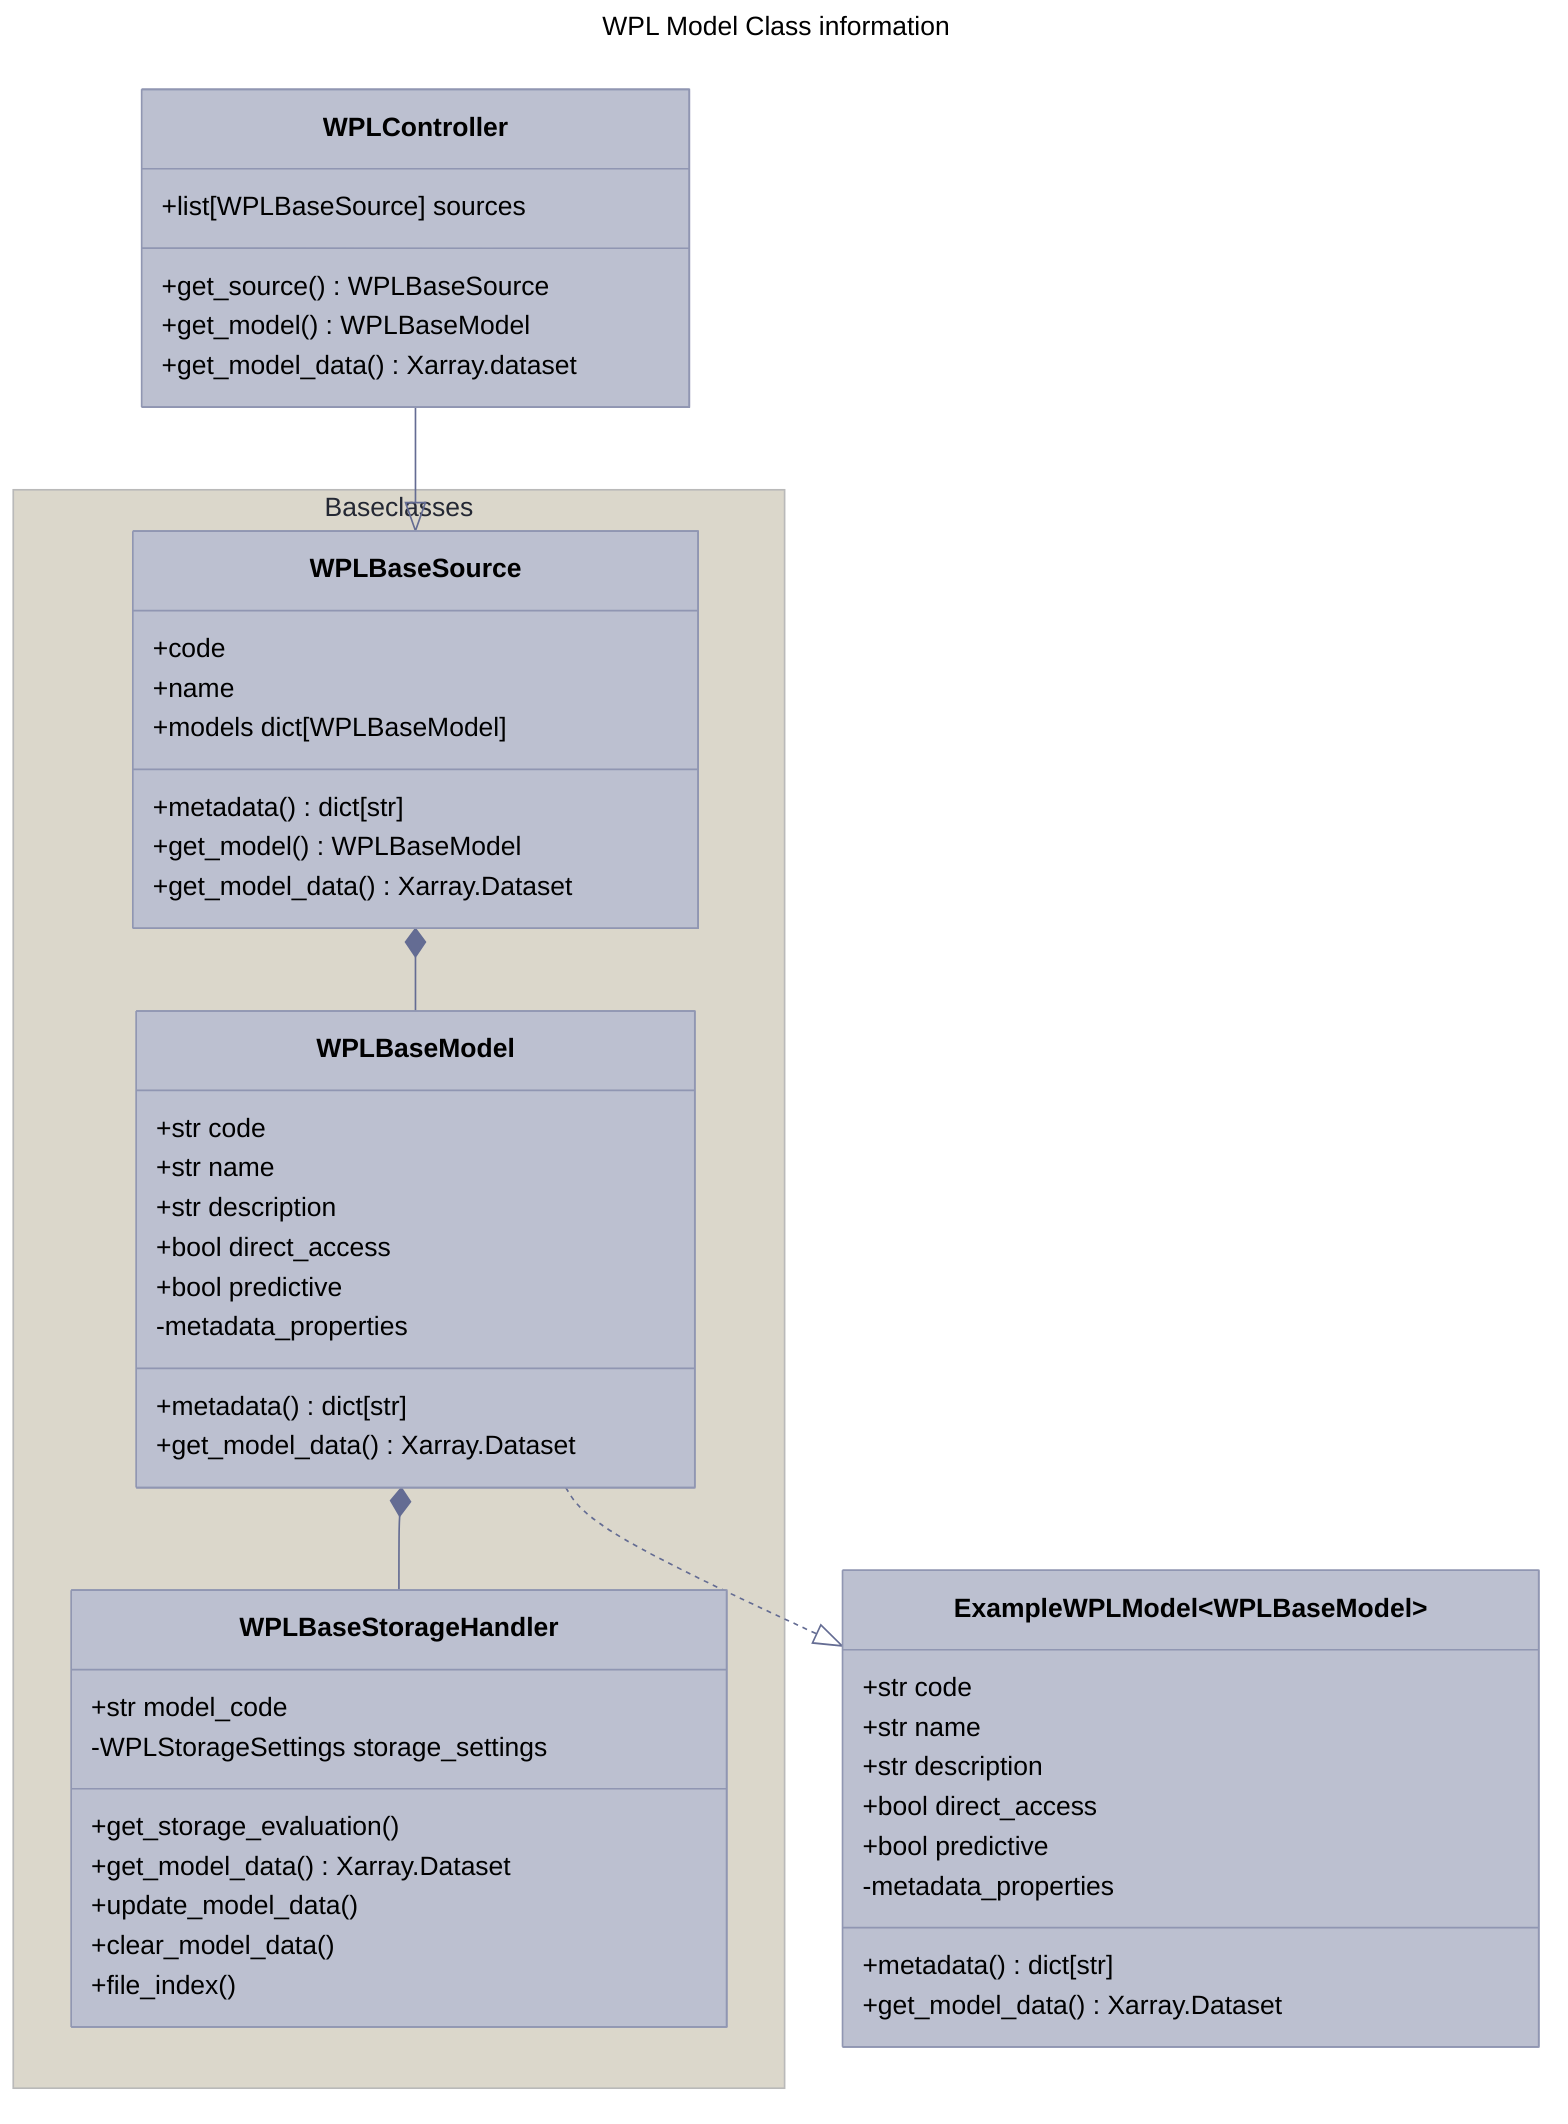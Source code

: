 ---
title: WPL Model Class information
config:
  theme: base
  themeVariables: {
      primaryColor: "#bcc0d0",
      primaryTextColor: "#000000",
      primaryBorderColor: "#9096B2",
      lineColor: "#646C93"
  }

---
classDiagram
    WPLBaseSource *-- WPLBaseModel
    WPLBaseModel *-- WPLBaseStorageHandler
    WPLController --|> WPLBaseSource
    WPLBaseModel ..|> ExampleWPLModel~WPLBaseModel~

    class ExampleWPLModel~WPLBaseModel~ {
        +str code
        +str name
        +str description
        +bool direct_access
        +bool predictive
        -metadata_properties



        %% methods
        +metadata() dict[str]
        +get_model_data() Xarray.Dataset
    }

    class WPLController {
        +list[WPLBaseSource] sources

        %% methods
        +get_source() WPLBaseSource
        +get_model() WPLBaseModel
        +get_model_data() Xarray.dataset
    }


namespace Base classes {
    class WPLBaseModel {
        +str code
        +str name
        +str description
        +bool direct_access
        +bool predictive
        -metadata_properties



        %% methods
        +metadata() dict[str]
        +get_model_data() Xarray.Dataset
    }

    class WPLBaseSource {
        +code
        +name
        +models dict[WPLBaseModel]

        %% methods
        +metadata() dict[str]
        +get_model() WPLBaseModel
        +get_model_data() Xarray.Dataset
    }

    class WPLBaseStorageHandler {
        +str model_code

        -WPLStorageSettings storage_settings

        %% methods
        +get_storage_evaluation()
        +get_model_data() Xarray.Dataset
        +update_model_data()
        +clear_model_data()

        %%properties
        +file_index()
    }
}